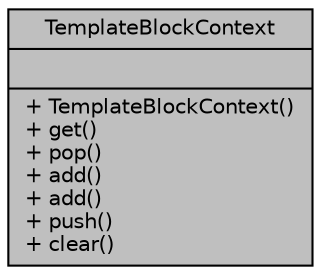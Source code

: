 digraph "TemplateBlockContext"
{
 // LATEX_PDF_SIZE
  edge [fontname="Helvetica",fontsize="10",labelfontname="Helvetica",labelfontsize="10"];
  node [fontname="Helvetica",fontsize="10",shape=record];
  Node1 [label="{TemplateBlockContext\n||+ TemplateBlockContext()\l+ get()\l+ pop()\l+ add()\l+ add()\l+ push()\l+ clear()\l}",height=0.2,width=0.4,color="black", fillcolor="grey75", style="filled", fontcolor="black",tooltip="Class holding stacks of blocks available in the context."];
}
